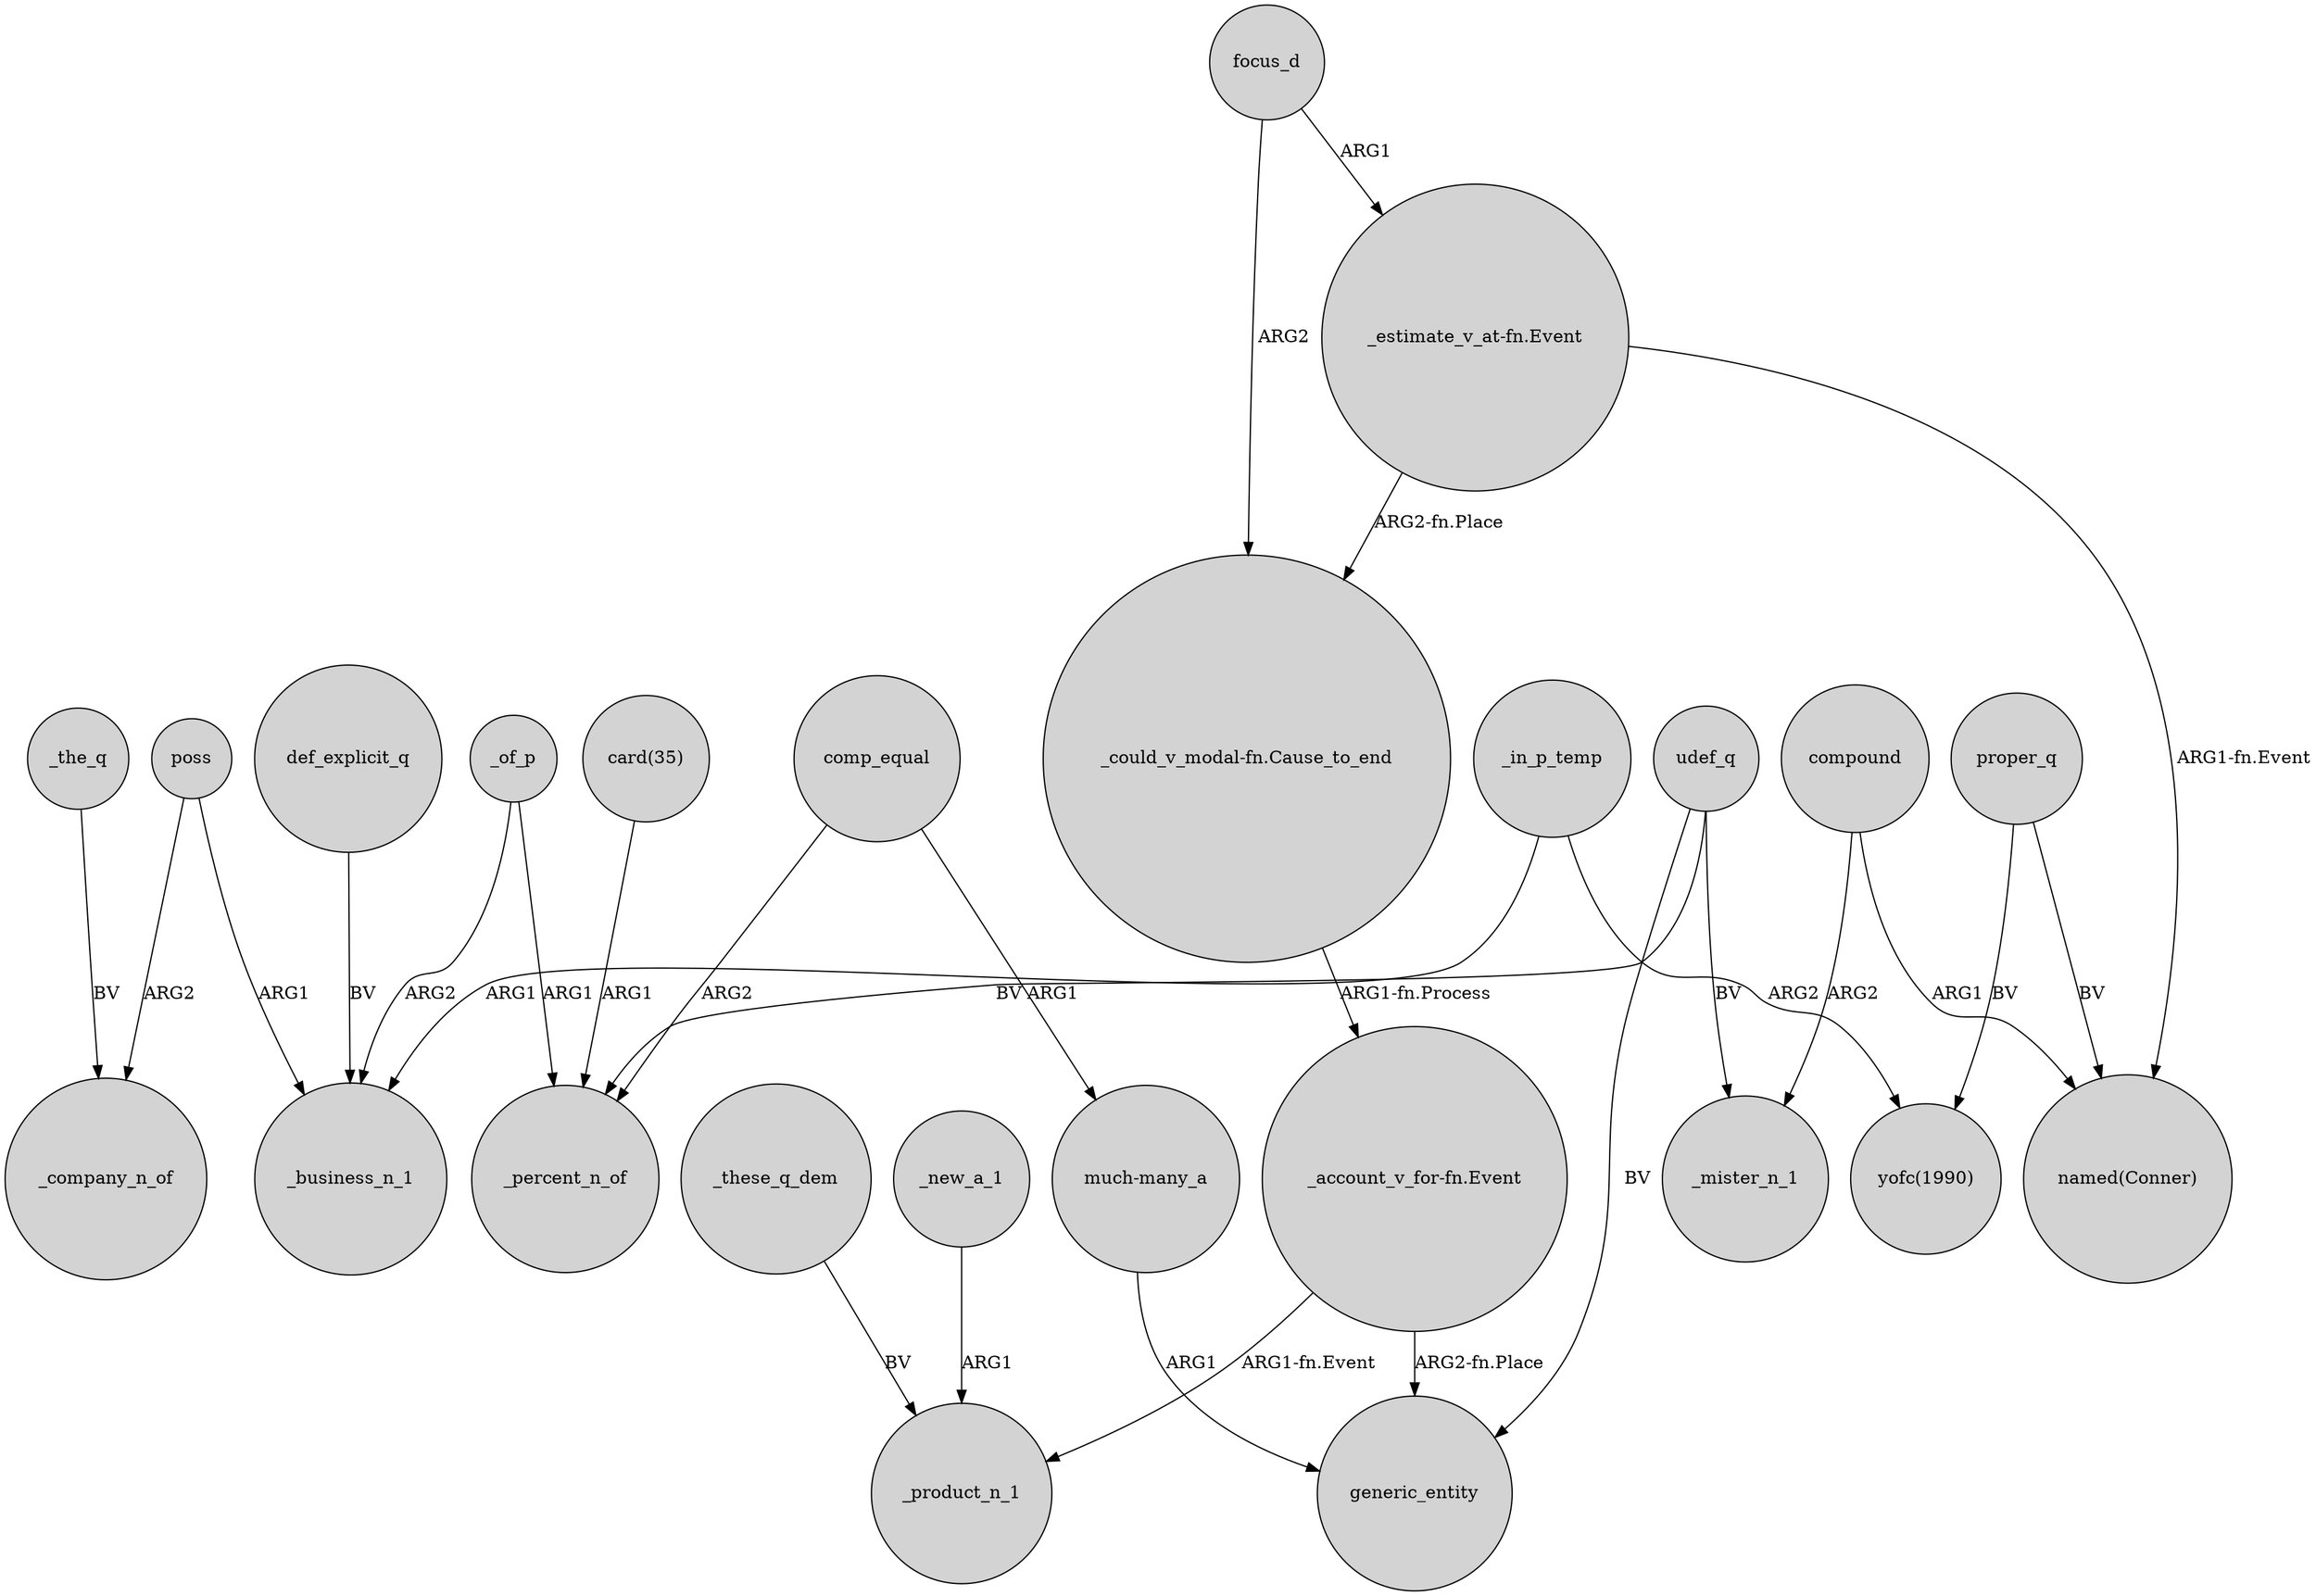 digraph {
	node [shape=circle style=filled]
	def_explicit_q -> _business_n_1 [label=BV]
	comp_equal -> _percent_n_of [label=ARG2]
	compound -> _mister_n_1 [label=ARG2]
	"_could_v_modal-fn.Cause_to_end" -> "_account_v_for-fn.Event" [label="ARG1-fn.Process"]
	poss -> _business_n_1 [label=ARG1]
	"_estimate_v_at-fn.Event" -> "named(Conner)" [label="ARG1-fn.Event"]
	udef_q -> _mister_n_1 [label=BV]
	_of_p -> _percent_n_of [label=ARG1]
	_in_p_temp -> _business_n_1 [label=ARG1]
	udef_q -> generic_entity [label=BV]
	_new_a_1 -> _product_n_1 [label=ARG1]
	"card(35)" -> _percent_n_of [label=ARG1]
	proper_q -> "named(Conner)" [label=BV]
	comp_equal -> "much-many_a" [label=ARG1]
	_these_q_dem -> _product_n_1 [label=BV]
	poss -> _company_n_of [label=ARG2]
	focus_d -> "_estimate_v_at-fn.Event" [label=ARG1]
	udef_q -> _percent_n_of [label=BV]
	"much-many_a" -> generic_entity [label=ARG1]
	compound -> "named(Conner)" [label=ARG1]
	proper_q -> "yofc(1990)" [label=BV]
	"_account_v_for-fn.Event" -> _product_n_1 [label="ARG1-fn.Event"]
	_of_p -> _business_n_1 [label=ARG2]
	"_estimate_v_at-fn.Event" -> "_could_v_modal-fn.Cause_to_end" [label="ARG2-fn.Place"]
	_in_p_temp -> "yofc(1990)" [label=ARG2]
	"_account_v_for-fn.Event" -> generic_entity [label="ARG2-fn.Place"]
	_the_q -> _company_n_of [label=BV]
	focus_d -> "_could_v_modal-fn.Cause_to_end" [label=ARG2]
}
